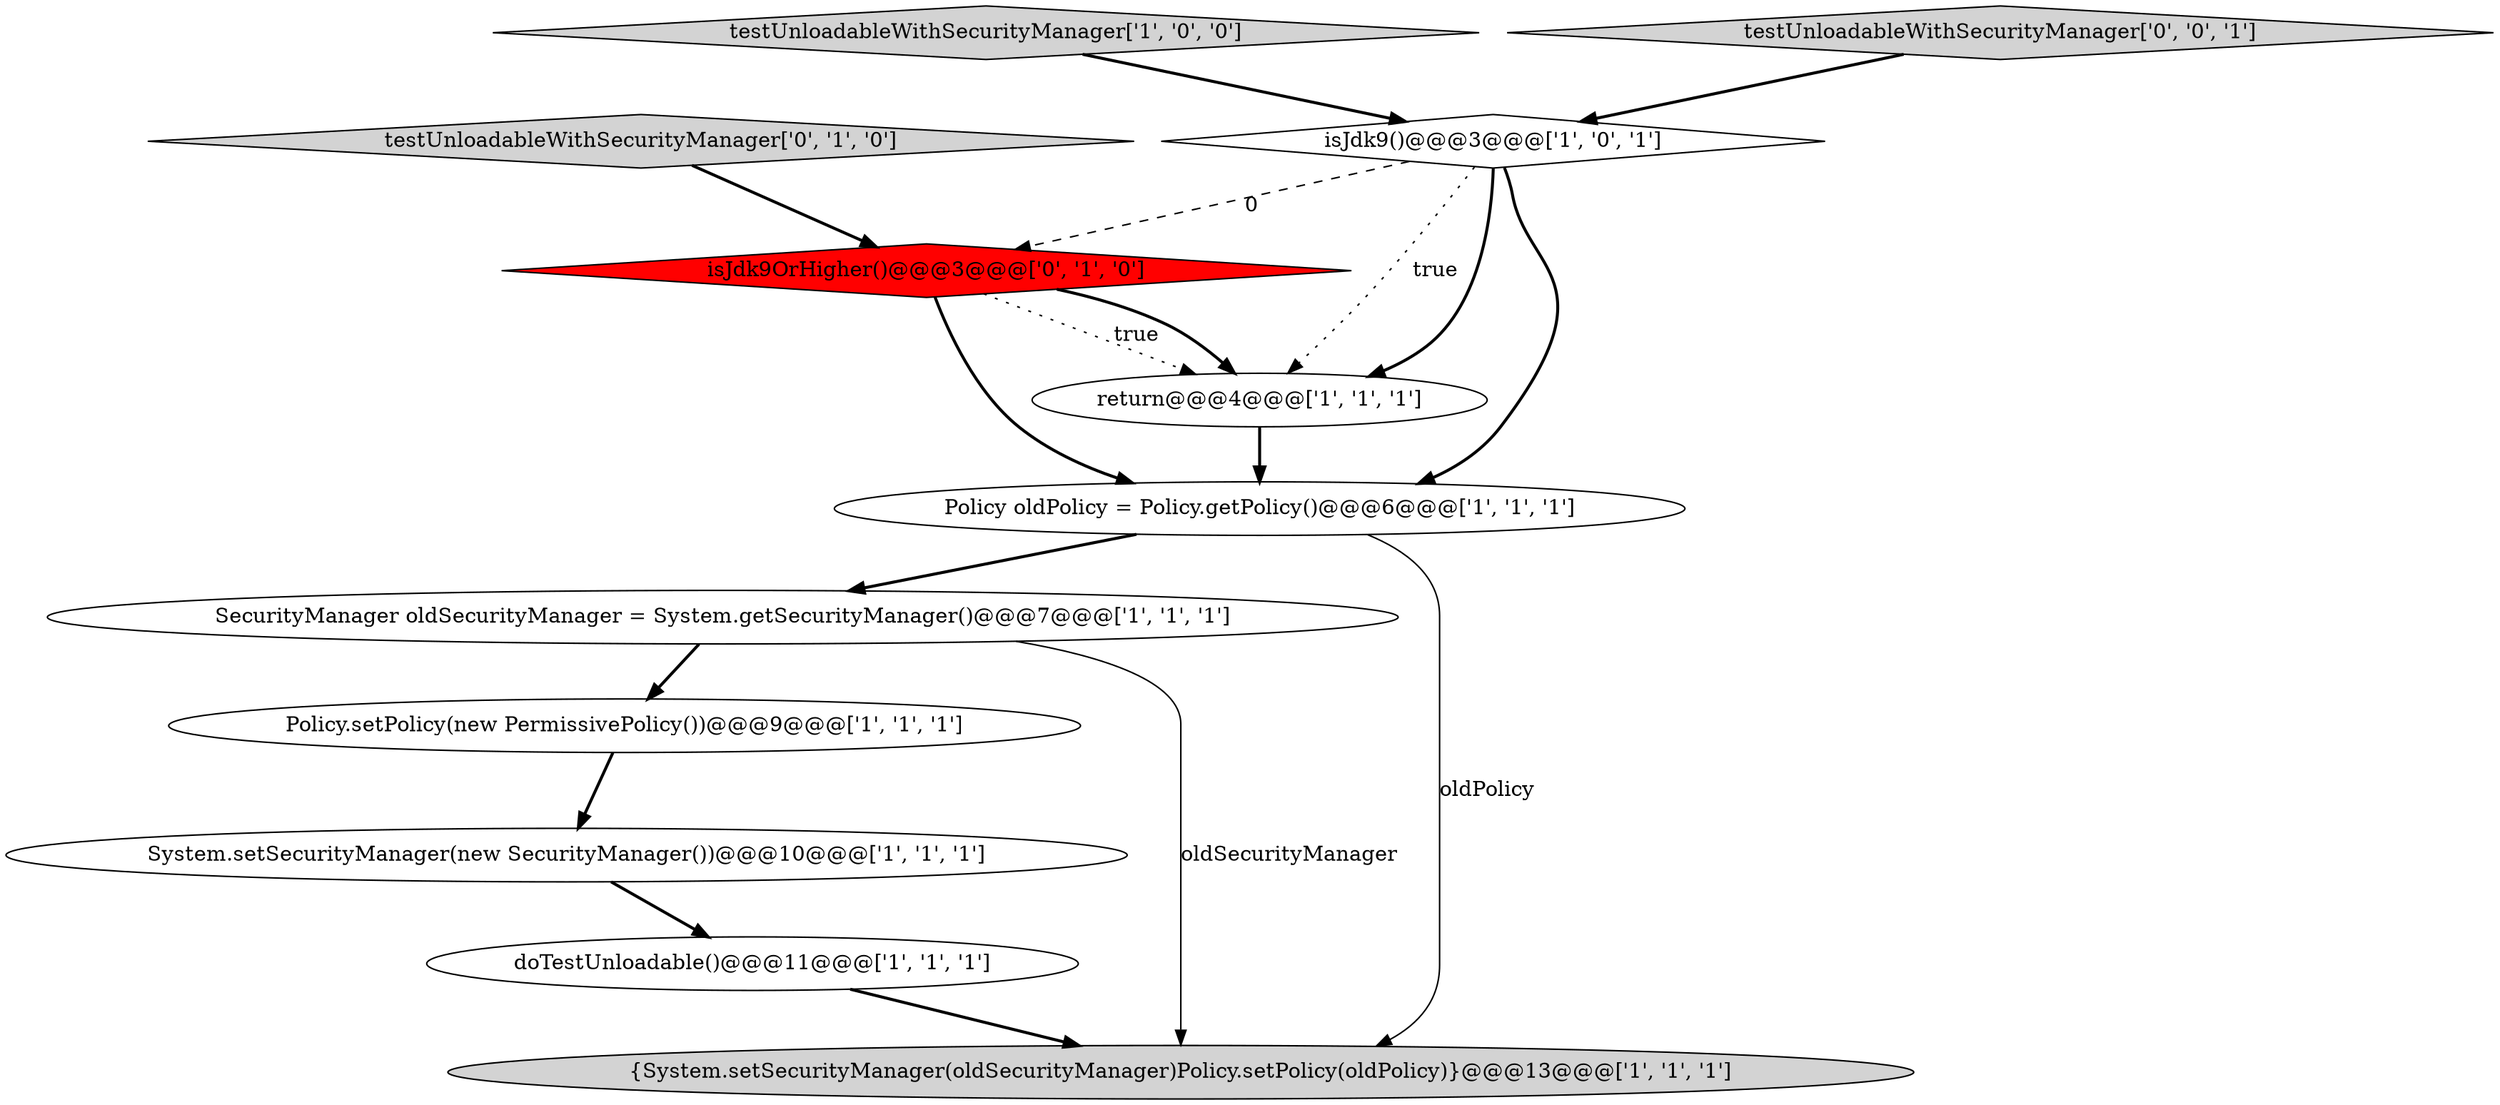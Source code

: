 digraph {
4 [style = filled, label = "return@@@4@@@['1', '1', '1']", fillcolor = white, shape = ellipse image = "AAA0AAABBB1BBB"];
9 [style = filled, label = "isJdk9OrHigher()@@@3@@@['0', '1', '0']", fillcolor = red, shape = diamond image = "AAA1AAABBB2BBB"];
10 [style = filled, label = "testUnloadableWithSecurityManager['0', '1', '0']", fillcolor = lightgray, shape = diamond image = "AAA0AAABBB2BBB"];
7 [style = filled, label = "doTestUnloadable()@@@11@@@['1', '1', '1']", fillcolor = white, shape = ellipse image = "AAA0AAABBB1BBB"];
3 [style = filled, label = "Policy oldPolicy = Policy.getPolicy()@@@6@@@['1', '1', '1']", fillcolor = white, shape = ellipse image = "AAA0AAABBB1BBB"];
8 [style = filled, label = "{System.setSecurityManager(oldSecurityManager)Policy.setPolicy(oldPolicy)}@@@13@@@['1', '1', '1']", fillcolor = lightgray, shape = ellipse image = "AAA0AAABBB1BBB"];
0 [style = filled, label = "Policy.setPolicy(new PermissivePolicy())@@@9@@@['1', '1', '1']", fillcolor = white, shape = ellipse image = "AAA0AAABBB1BBB"];
2 [style = filled, label = "isJdk9()@@@3@@@['1', '0', '1']", fillcolor = white, shape = diamond image = "AAA0AAABBB1BBB"];
5 [style = filled, label = "testUnloadableWithSecurityManager['1', '0', '0']", fillcolor = lightgray, shape = diamond image = "AAA0AAABBB1BBB"];
11 [style = filled, label = "testUnloadableWithSecurityManager['0', '0', '1']", fillcolor = lightgray, shape = diamond image = "AAA0AAABBB3BBB"];
6 [style = filled, label = "SecurityManager oldSecurityManager = System.getSecurityManager()@@@7@@@['1', '1', '1']", fillcolor = white, shape = ellipse image = "AAA0AAABBB1BBB"];
1 [style = filled, label = "System.setSecurityManager(new SecurityManager())@@@10@@@['1', '1', '1']", fillcolor = white, shape = ellipse image = "AAA0AAABBB1BBB"];
9->4 [style = dotted, label="true"];
9->3 [style = bold, label=""];
3->8 [style = solid, label="oldPolicy"];
4->3 [style = bold, label=""];
3->6 [style = bold, label=""];
5->2 [style = bold, label=""];
10->9 [style = bold, label=""];
6->0 [style = bold, label=""];
9->4 [style = bold, label=""];
7->8 [style = bold, label=""];
2->9 [style = dashed, label="0"];
2->4 [style = bold, label=""];
1->7 [style = bold, label=""];
0->1 [style = bold, label=""];
11->2 [style = bold, label=""];
2->3 [style = bold, label=""];
2->4 [style = dotted, label="true"];
6->8 [style = solid, label="oldSecurityManager"];
}
